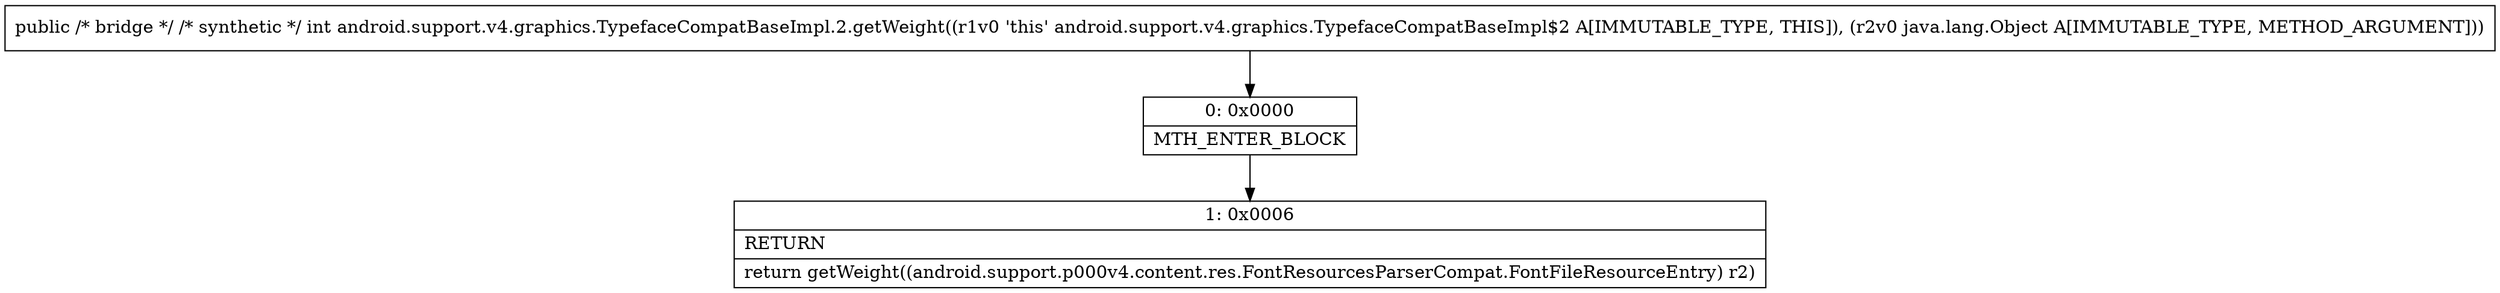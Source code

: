 digraph "CFG forandroid.support.v4.graphics.TypefaceCompatBaseImpl.2.getWeight(Ljava\/lang\/Object;)I" {
Node_0 [shape=record,label="{0\:\ 0x0000|MTH_ENTER_BLOCK\l}"];
Node_1 [shape=record,label="{1\:\ 0x0006|RETURN\l|return getWeight((android.support.p000v4.content.res.FontResourcesParserCompat.FontFileResourceEntry) r2)\l}"];
MethodNode[shape=record,label="{public \/* bridge *\/ \/* synthetic *\/ int android.support.v4.graphics.TypefaceCompatBaseImpl.2.getWeight((r1v0 'this' android.support.v4.graphics.TypefaceCompatBaseImpl$2 A[IMMUTABLE_TYPE, THIS]), (r2v0 java.lang.Object A[IMMUTABLE_TYPE, METHOD_ARGUMENT])) }"];
MethodNode -> Node_0;
Node_0 -> Node_1;
}

